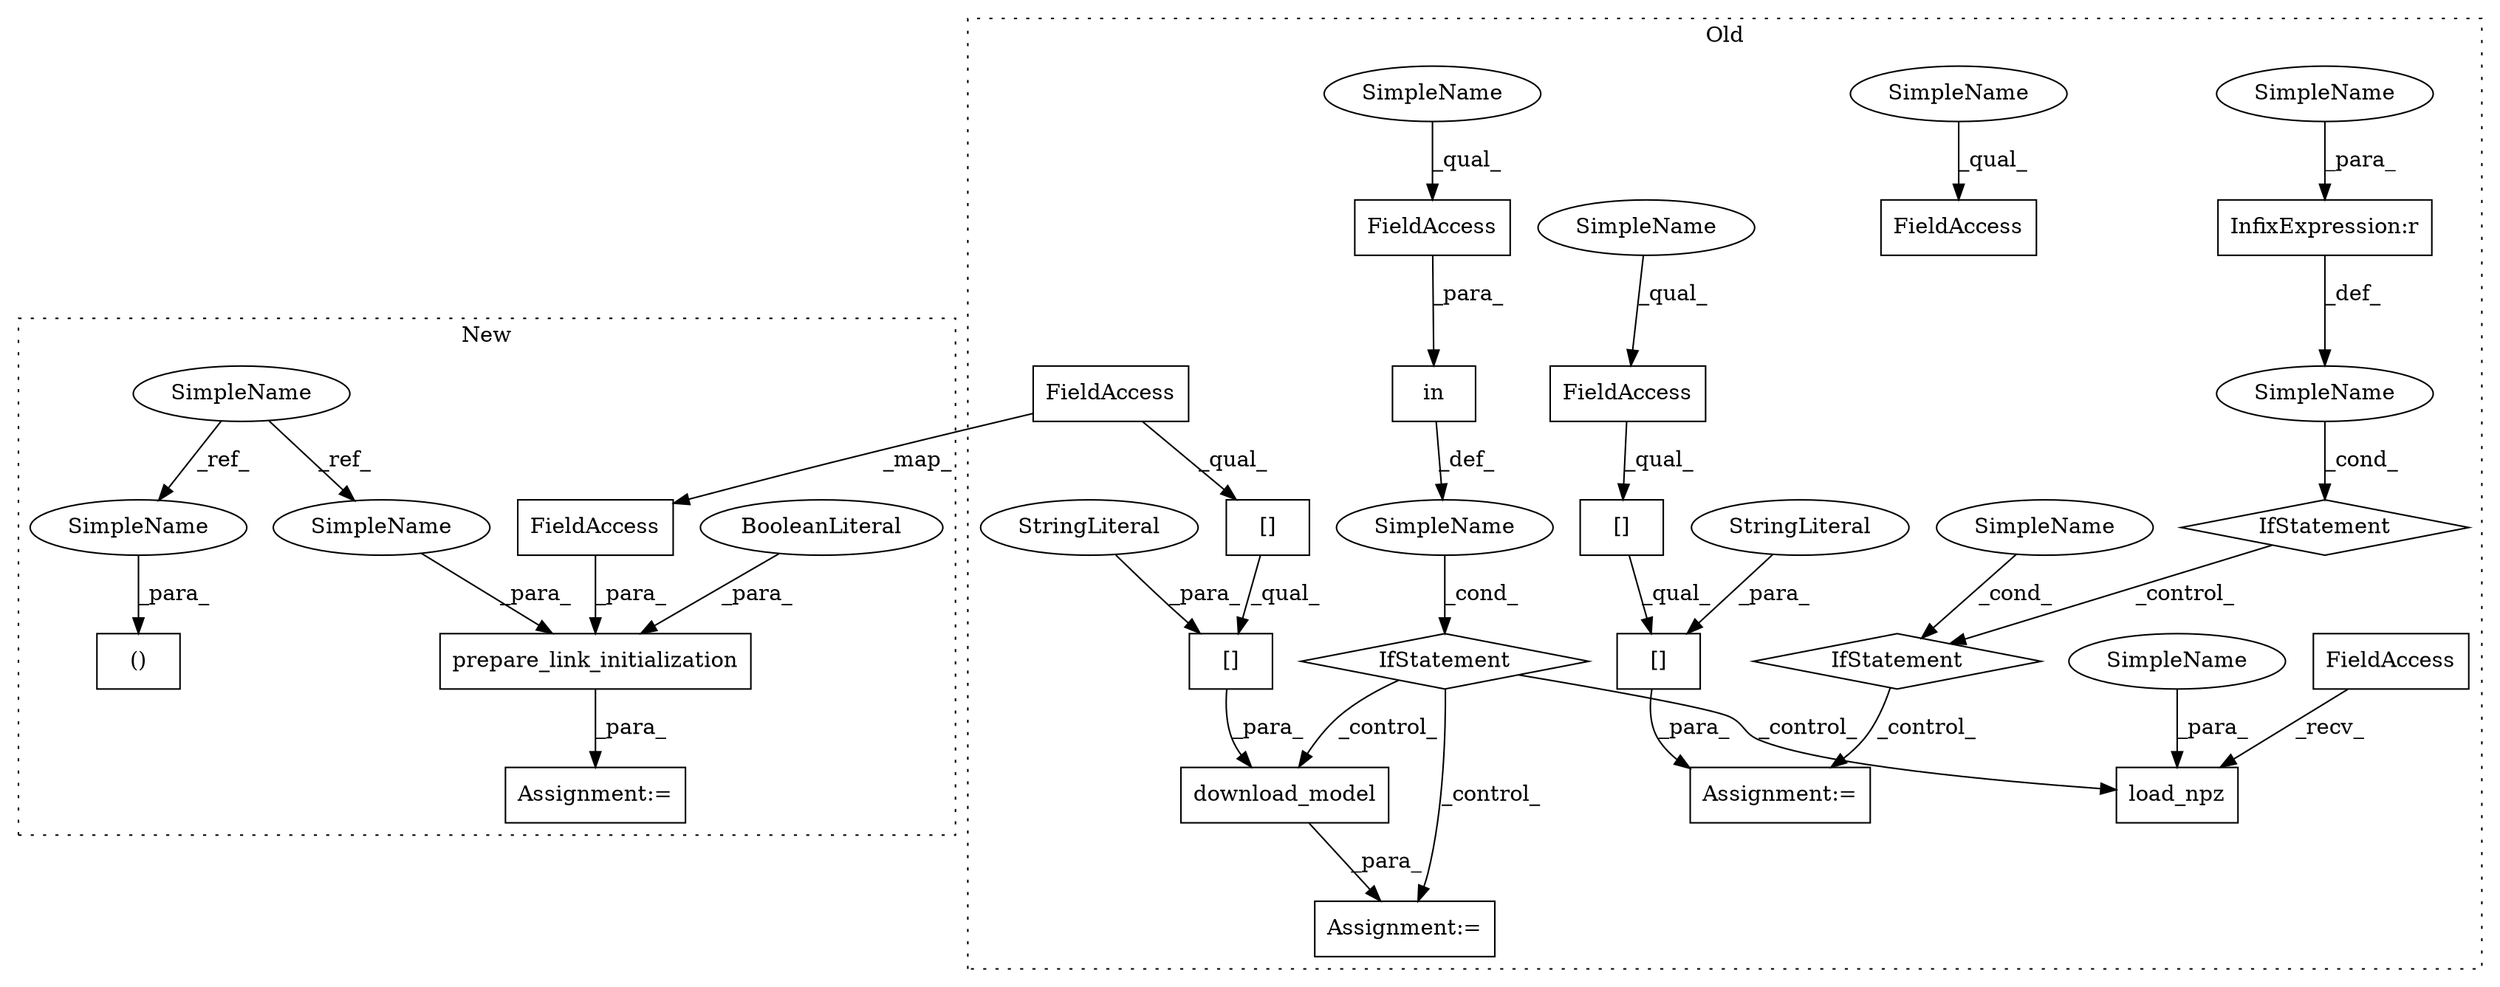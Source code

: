 digraph G {
subgraph cluster0 {
1 [label="load_npz" a="32" s="3262,3292" l="9,1" shape="box"];
3 [label="in" a="105" s="3047" l="32" shape="box"];
5 [label="SimpleName" a="42" s="" l="" shape="ellipse"];
6 [label="download_model" a="32" s="3094,3146" l="15,1" shape="box"];
7 [label="[]" a="2" s="3109,3145" l="31,1" shape="box"];
8 [label="StringLiteral" a="45" s="3140" l="5" shape="ellipse"];
9 [label="[]" a="2" s="3109,3138" l="13,1" shape="box"];
10 [label="FieldAccess" a="22" s="1314" l="12" shape="box"];
11 [label="FieldAccess" a="22" s="3242" l="19" shape="box"];
12 [label="IfStatement" a="25" s="3039,3079" l="8,2" shape="diamond"];
14 [label="Assignment:=" a="7" s="3093" l="1" shape="box"];
15 [label="[]" a="2" s="1314,1343" l="13,1" shape="box"];
16 [label="FieldAccess" a="22" s="1282" l="12" shape="box"];
17 [label="[]" a="2" s="1314,1354" l="31,1" shape="box"];
18 [label="StringLiteral" a="45" s="1345" l="9" shape="ellipse"];
19 [label="FieldAccess" a="22" s="3067" l="12" shape="box"];
20 [label="Assignment:=" a="7" s="1313" l="1" shape="box"];
21 [label="InfixExpression:r" a="27" s="1234" l="4" shape="box"];
22 [label="SimpleName" a="42" s="" l="" shape="ellipse"];
23 [label="IfStatement" a="25" s="1252,1294" l="10,2" shape="diamond"];
24 [label="SimpleName" a="42" s="" l="" shape="ellipse"];
25 [label="IfStatement" a="25" s="1223,1242" l="4,2" shape="diamond"];
29 [label="FieldAccess" a="22" s="3109" l="12" shape="box"];
30 [label="SimpleName" a="42" s="1314" l="4" shape="ellipse"];
31 [label="SimpleName" a="42" s="1282" l="4" shape="ellipse"];
32 [label="SimpleName" a="42" s="3288" l="4" shape="ellipse"];
33 [label="SimpleName" a="42" s="3067" l="4" shape="ellipse"];
36 [label="SimpleName" a="42" s="1227" l="7" shape="ellipse"];
label = "Old";
style="dotted";
}
subgraph cluster1 {
2 [label="prepare_link_initialization" a="32" s="1283,1359" l="28,1" shape="box"];
4 [label="BooleanLiteral" a="9" s="1349" l="5" shape="ellipse"];
13 [label="Assignment:=" a="7" s="1281" l="2" shape="box"];
26 [label="SimpleName" a="42" s="1193" l="7" shape="ellipse"];
27 [label="()" a="106" s="1257" l="24" shape="box"];
28 [label="FieldAccess" a="22" s="1336" l="12" shape="box"];
34 [label="SimpleName" a="42" s="1257" l="7" shape="ellipse"];
35 [label="SimpleName" a="42" s="1311" l="7" shape="ellipse"];
label = "New";
style="dotted";
}
2 -> 13 [label="_para_"];
3 -> 5 [label="_def_"];
4 -> 2 [label="_para_"];
5 -> 12 [label="_cond_"];
6 -> 14 [label="_para_"];
7 -> 6 [label="_para_"];
8 -> 7 [label="_para_"];
9 -> 7 [label="_qual_"];
10 -> 15 [label="_qual_"];
11 -> 1 [label="_recv_"];
12 -> 1 [label="_control_"];
12 -> 14 [label="_control_"];
12 -> 6 [label="_control_"];
15 -> 17 [label="_qual_"];
17 -> 20 [label="_para_"];
18 -> 17 [label="_para_"];
19 -> 3 [label="_para_"];
21 -> 22 [label="_def_"];
22 -> 25 [label="_cond_"];
23 -> 20 [label="_control_"];
24 -> 23 [label="_cond_"];
25 -> 23 [label="_control_"];
26 -> 35 [label="_ref_"];
26 -> 34 [label="_ref_"];
28 -> 2 [label="_para_"];
29 -> 28 [label="_map_"];
29 -> 9 [label="_qual_"];
30 -> 10 [label="_qual_"];
31 -> 16 [label="_qual_"];
32 -> 1 [label="_para_"];
33 -> 19 [label="_qual_"];
34 -> 27 [label="_para_"];
35 -> 2 [label="_para_"];
36 -> 21 [label="_para_"];
}